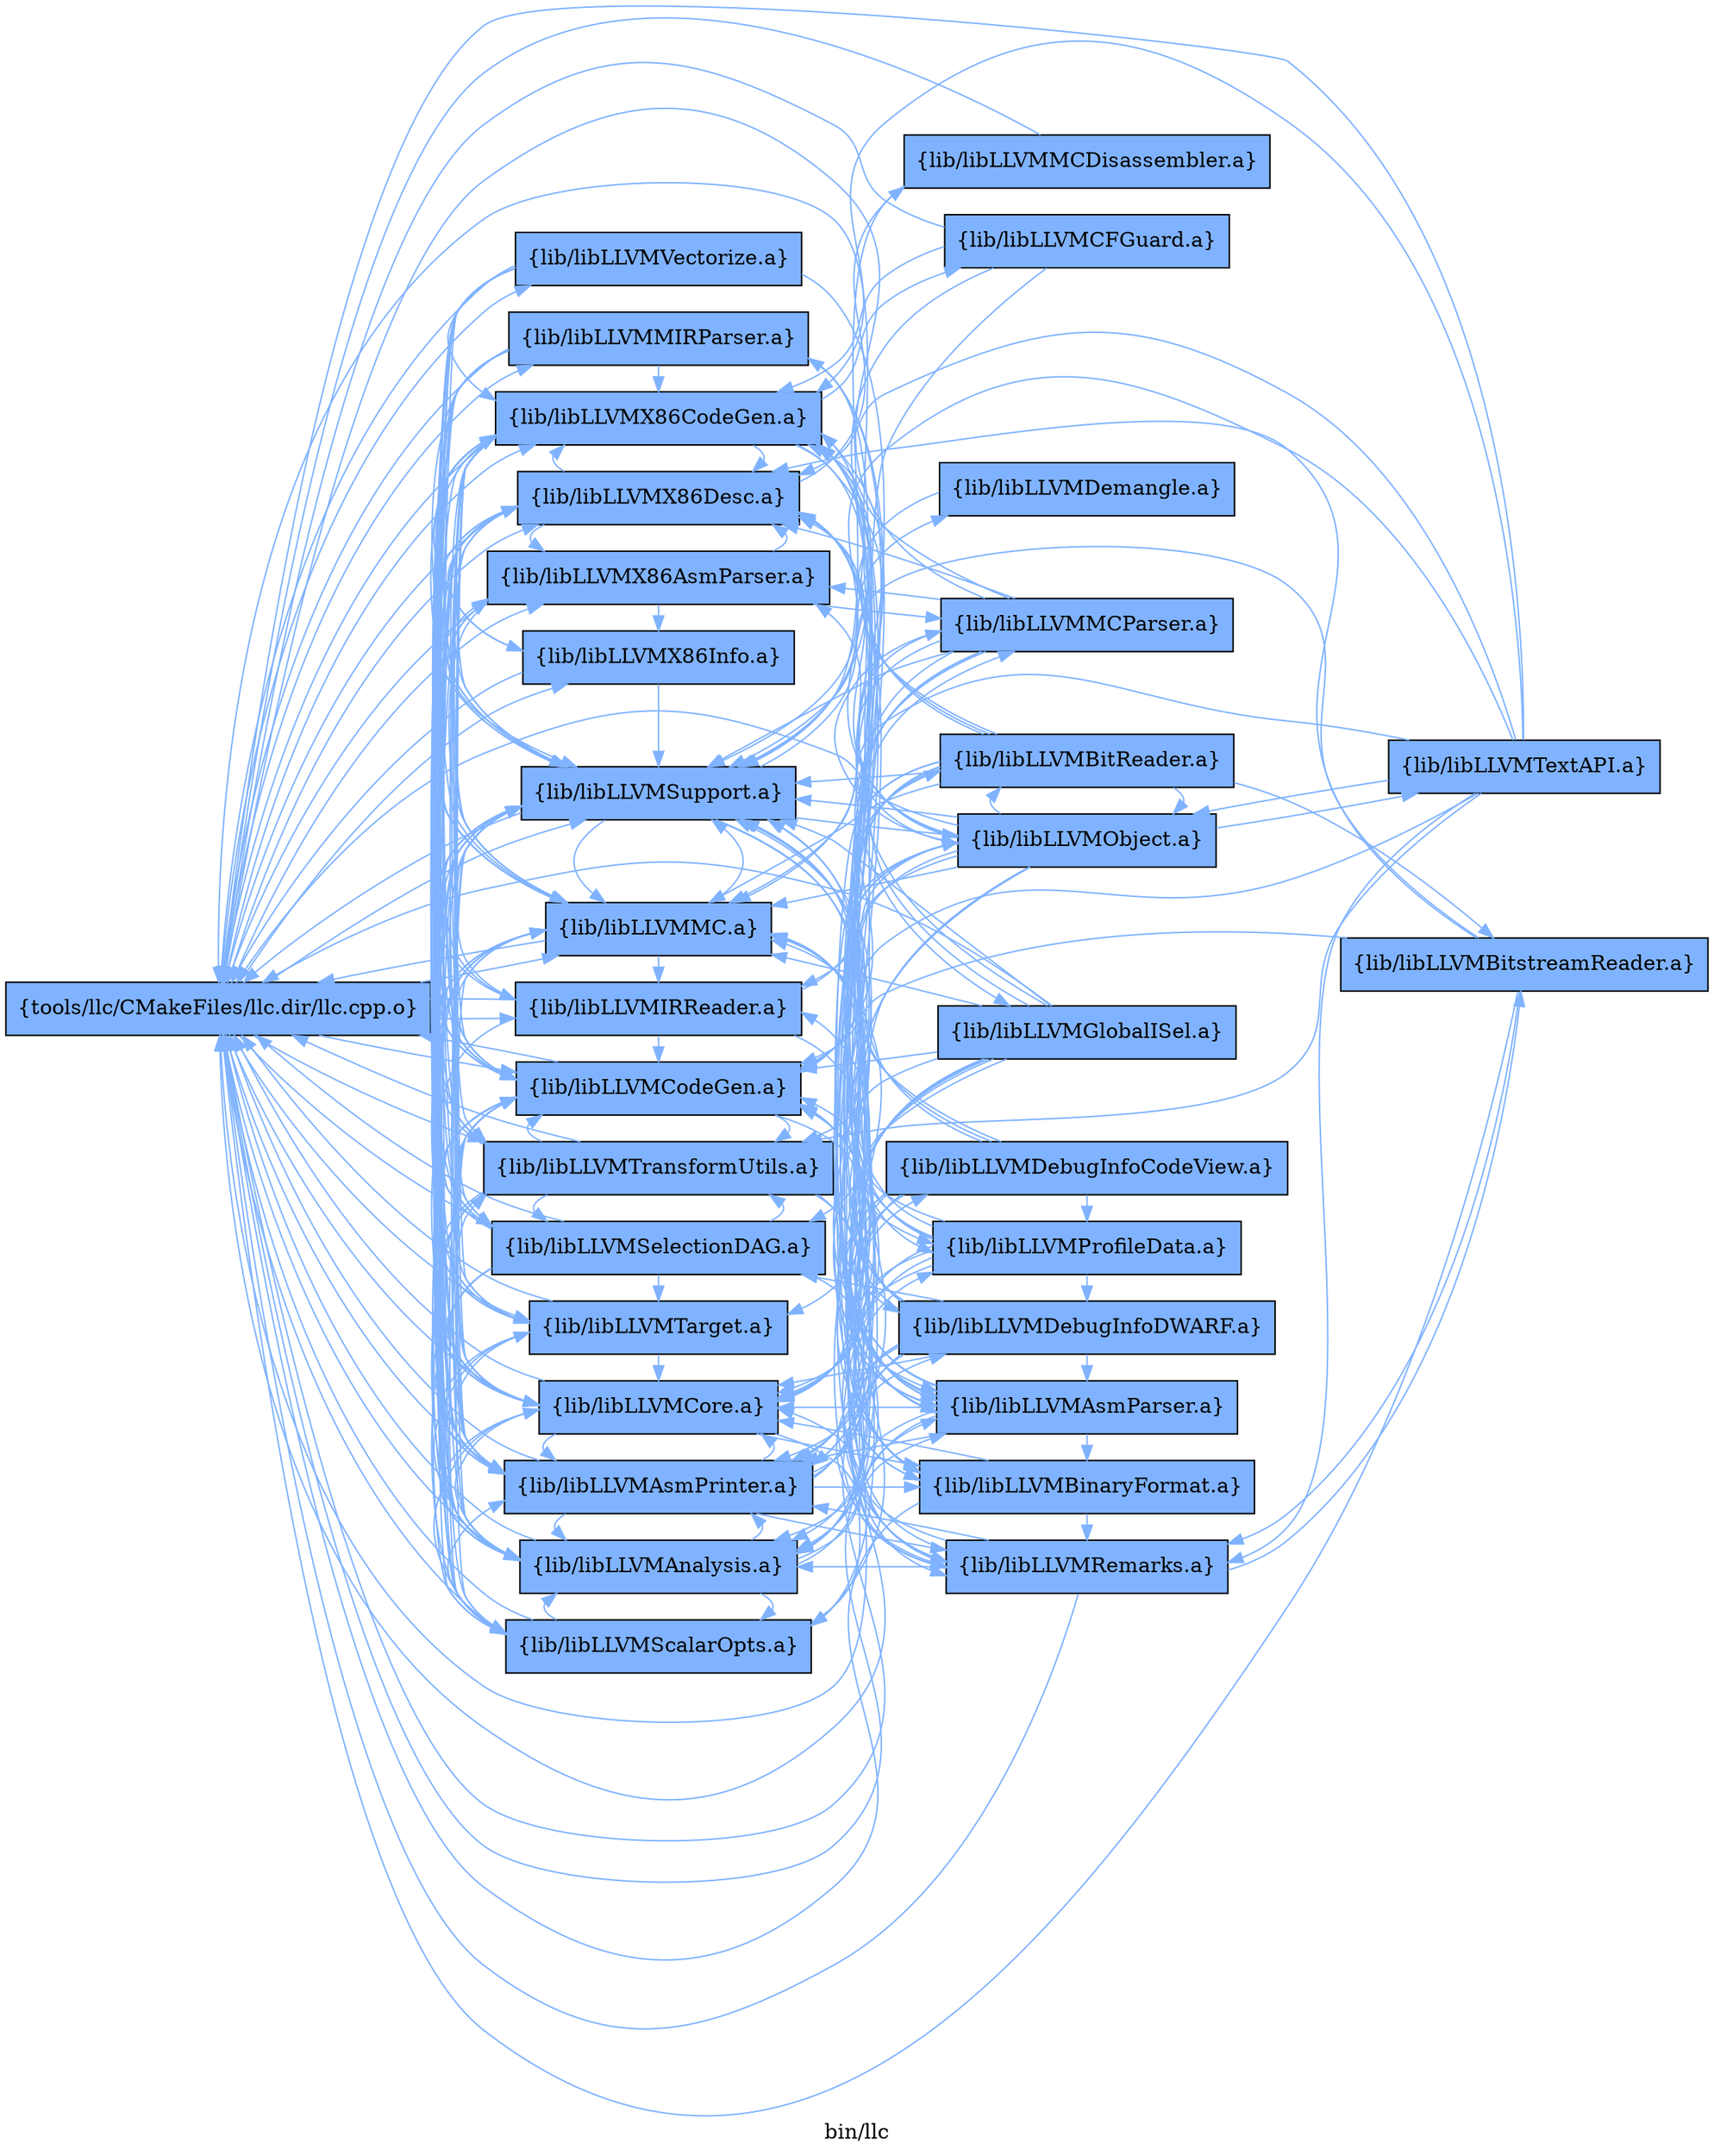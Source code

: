 digraph "bin/llc" {
	label="bin/llc";
	rankdir=LR;
	{ rank=same; Node0x562241631198;  }
	{ rank=same; Node0x562241651808; Node0x562241651d08; Node0x562241652208; Node0x562241652708; Node0x562241652c08; Node0x562241653dd8; Node0x562241653888; Node0x562241654288; Node0x562241654878; Node0x562241654c88; Node0x5622416551d8; Node0x56224164bdb8; Node0x56224164c308; Node0x56224163d4e8; Node0x56224163d9e8; Node0x56224163cae8; Node0x56224163cfe8;  }
	{ rank=same; Node0x562241630888; Node0x56224163e528; Node0x5622416401e8; Node0x562241631378; Node0x56224163ea28; Node0x562241652c58; Node0x562241653108; Node0x562241655688; Node0x56224163ef28; Node0x562241632688; Node0x562241632188; Node0x56224164fe18; Node0x562241630d88;  }

	Node0x562241631198 [shape=record,shape=box,group=1,style=filled,fillcolor="0.600000 0.5 1",label="{tools/llc/CMakeFiles/llc.dir/llc.cpp.o}"];
	Node0x562241631198 -> Node0x562241651808[color="0.600000 0.5 1"];
	Node0x562241631198 -> Node0x562241651d08[color="0.600000 0.5 1"];
	Node0x562241631198 -> Node0x562241652208[color="0.600000 0.5 1"];
	Node0x562241631198 -> Node0x562241652708[color="0.600000 0.5 1"];
	Node0x562241631198 -> Node0x562241652c08[color="0.600000 0.5 1"];
	Node0x562241631198 -> Node0x562241653dd8[color="0.600000 0.5 1"];
	Node0x562241631198 -> Node0x562241653888[color="0.600000 0.5 1"];
	Node0x562241631198 -> Node0x562241654288[color="0.600000 0.5 1"];
	Node0x562241631198 -> Node0x562241654878[color="0.600000 0.5 1"];
	Node0x562241631198 -> Node0x562241654c88[color="0.600000 0.5 1"];
	Node0x562241631198 -> Node0x5622416551d8[color="0.600000 0.5 1"];
	Node0x562241631198 -> Node0x56224164bdb8[color="0.600000 0.5 1"];
	Node0x562241631198 -> Node0x56224164c308[color="0.600000 0.5 1"];
	Node0x562241631198 -> Node0x56224163d4e8[color="0.600000 0.5 1"];
	Node0x562241631198 -> Node0x56224163d9e8[color="0.600000 0.5 1"];
	Node0x562241631198 -> Node0x56224163cae8[color="0.600000 0.5 1"];
	Node0x562241631198 -> Node0x56224163cfe8[color="0.600000 0.5 1"];
	Node0x562241651808 [shape=record,shape=box,group=1,style=filled,fillcolor="0.600000 0.5 1",label="{lib/libLLVMX86AsmParser.a}"];
	Node0x562241651808 -> Node0x562241631198[color="0.600000 0.5 1"];
	Node0x562241651808 -> Node0x562241652208[color="0.600000 0.5 1"];
	Node0x562241651808 -> Node0x562241652708[color="0.600000 0.5 1"];
	Node0x562241651808 -> Node0x562241654c88[color="0.600000 0.5 1"];
	Node0x562241651808 -> Node0x56224163d4e8[color="0.600000 0.5 1"];
	Node0x562241651808 -> Node0x562241630888[color="0.600000 0.5 1"];
	Node0x562241651d08 [shape=record,shape=box,group=1,style=filled,fillcolor="0.600000 0.5 1",label="{lib/libLLVMX86CodeGen.a}"];
	Node0x562241651d08 -> Node0x562241631198[color="0.600000 0.5 1"];
	Node0x562241651d08 -> Node0x562241652208[color="0.600000 0.5 1"];
	Node0x562241651d08 -> Node0x562241652708[color="0.600000 0.5 1"];
	Node0x562241651d08 -> Node0x562241653888[color="0.600000 0.5 1"];
	Node0x562241651d08 -> Node0x562241654288[color="0.600000 0.5 1"];
	Node0x562241651d08 -> Node0x562241653dd8[color="0.600000 0.5 1"];
	Node0x562241651d08 -> Node0x562241654c88[color="0.600000 0.5 1"];
	Node0x562241651d08 -> Node0x56224163d4e8[color="0.600000 0.5 1"];
	Node0x562241651d08 -> Node0x562241652c08[color="0.600000 0.5 1"];
	Node0x562241651d08 -> Node0x56224164c308[color="0.600000 0.5 1"];
	Node0x562241651d08 -> Node0x56224163d9e8[color="0.600000 0.5 1"];
	Node0x562241651d08 -> Node0x56224163e528[color="0.600000 0.5 1"];
	Node0x562241651d08 -> Node0x5622416401e8[color="0.600000 0.5 1"];
	Node0x562241651d08 -> Node0x562241631378[color="0.600000 0.5 1"];
	Node0x562241651d08 -> Node0x56224163cae8[color="0.600000 0.5 1"];
	Node0x562241652208 [shape=record,shape=box,group=1,style=filled,fillcolor="0.600000 0.5 1",label="{lib/libLLVMX86Desc.a}"];
	Node0x562241652208 -> Node0x562241631198[color="0.600000 0.5 1"];
	Node0x562241652208 -> Node0x562241654c88[color="0.600000 0.5 1"];
	Node0x562241652208 -> Node0x56224163d4e8[color="0.600000 0.5 1"];
	Node0x562241652208 -> Node0x562241651d08[color="0.600000 0.5 1"];
	Node0x562241652208 -> Node0x562241652708[color="0.600000 0.5 1"];
	Node0x562241652208 -> Node0x56224163ea28[color="0.600000 0.5 1"];
	Node0x562241652208 -> Node0x562241651808[color="0.600000 0.5 1"];
	Node0x562241652208 -> Node0x562241652c58[color="0.600000 0.5 1"];
	Node0x562241652708 [shape=record,shape=box,group=1,style=filled,fillcolor="0.600000 0.5 1",label="{lib/libLLVMX86Info.a}"];
	Node0x562241652708 -> Node0x562241631198[color="0.600000 0.5 1"];
	Node0x562241652708 -> Node0x56224163d4e8[color="0.600000 0.5 1"];
	Node0x562241652c08 [shape=record,shape=box,group=1,style=filled,fillcolor="0.600000 0.5 1",label="{lib/libLLVMAnalysis.a}"];
	Node0x562241652c08 -> Node0x562241631198[color="0.600000 0.5 1"];
	Node0x562241652c08 -> Node0x562241651d08[color="0.600000 0.5 1"];
	Node0x562241652c08 -> Node0x562241654288[color="0.600000 0.5 1"];
	Node0x562241652c08 -> Node0x56224163d4e8[color="0.600000 0.5 1"];
	Node0x562241652c08 -> Node0x562241652208[color="0.600000 0.5 1"];
	Node0x562241652c08 -> Node0x562241631378[color="0.600000 0.5 1"];
	Node0x562241652c08 -> Node0x562241653888[color="0.600000 0.5 1"];
	Node0x562241652c08 -> Node0x562241653dd8[color="0.600000 0.5 1"];
	Node0x562241652c08 -> Node0x56224164bdb8[color="0.600000 0.5 1"];
	Node0x562241652c08 -> Node0x562241653108[color="0.600000 0.5 1"];
	Node0x562241653dd8 [shape=record,shape=box,group=1,style=filled,fillcolor="0.600000 0.5 1",label="{lib/libLLVMCodeGen.a}"];
	Node0x562241653dd8 -> Node0x562241631198[color="0.600000 0.5 1"];
	Node0x562241653dd8 -> Node0x562241651d08[color="0.600000 0.5 1"];
	Node0x562241653dd8 -> Node0x562241652c08[color="0.600000 0.5 1"];
	Node0x562241653dd8 -> Node0x562241654288[color="0.600000 0.5 1"];
	Node0x562241653dd8 -> Node0x56224163d4e8[color="0.600000 0.5 1"];
	Node0x562241653dd8 -> Node0x562241654c88[color="0.600000 0.5 1"];
	Node0x562241653dd8 -> Node0x562241653888[color="0.600000 0.5 1"];
	Node0x562241653dd8 -> Node0x56224163cae8[color="0.600000 0.5 1"];
	Node0x562241653dd8 -> Node0x562241652208[color="0.600000 0.5 1"];
	Node0x562241653dd8 -> Node0x56224163d9e8[color="0.600000 0.5 1"];
	Node0x562241653dd8 -> Node0x562241631378[color="0.600000 0.5 1"];
	Node0x562241653dd8 -> Node0x56224164bdb8[color="0.600000 0.5 1"];
	Node0x562241653dd8 -> Node0x56224164c308[color="0.600000 0.5 1"];
	Node0x562241653888 [shape=record,shape=box,group=1,style=filled,fillcolor="0.600000 0.5 1",label="{lib/libLLVMAsmPrinter.a}"];
	Node0x562241653888 -> Node0x562241631198[color="0.600000 0.5 1"];
	Node0x562241653888 -> Node0x562241651d08[color="0.600000 0.5 1"];
	Node0x562241653888 -> Node0x562241652208[color="0.600000 0.5 1"];
	Node0x562241653888 -> Node0x562241652c08[color="0.600000 0.5 1"];
	Node0x562241653888 -> Node0x562241653dd8[color="0.600000 0.5 1"];
	Node0x562241653888 -> Node0x562241654288[color="0.600000 0.5 1"];
	Node0x562241653888 -> Node0x562241654c88[color="0.600000 0.5 1"];
	Node0x562241653888 -> Node0x562241655688[color="0.600000 0.5 1"];
	Node0x562241653888 -> Node0x56224163d4e8[color="0.600000 0.5 1"];
	Node0x562241653888 -> Node0x56224163d9e8[color="0.600000 0.5 1"];
	Node0x562241653888 -> Node0x562241652c58[color="0.600000 0.5 1"];
	Node0x562241653888 -> Node0x562241651808[color="0.600000 0.5 1"];
	Node0x562241653888 -> Node0x562241630888[color="0.600000 0.5 1"];
	Node0x562241653888 -> Node0x56224163ef28[color="0.600000 0.5 1"];
	Node0x562241653888 -> Node0x562241632688[color="0.600000 0.5 1"];
	Node0x562241654288 [shape=record,shape=box,group=1,style=filled,fillcolor="0.600000 0.5 1",label="{lib/libLLVMCore.a}"];
	Node0x562241654288 -> Node0x562241631198[color="0.600000 0.5 1"];
	Node0x562241654288 -> Node0x56224163d4e8[color="0.600000 0.5 1"];
	Node0x562241654288 -> Node0x562241651d08[color="0.600000 0.5 1"];
	Node0x562241654288 -> Node0x562241652208[color="0.600000 0.5 1"];
	Node0x562241654288 -> Node0x562241652c08[color="0.600000 0.5 1"];
	Node0x562241654288 -> Node0x562241653888[color="0.600000 0.5 1"];
	Node0x562241654288 -> Node0x562241653dd8[color="0.600000 0.5 1"];
	Node0x562241654288 -> Node0x562241652c58[color="0.600000 0.5 1"];
	Node0x562241654288 -> Node0x562241655688[color="0.600000 0.5 1"];
	Node0x562241654878 [shape=record,shape=box,group=1,style=filled,fillcolor="0.600000 0.5 1",label="{lib/libLLVMIRReader.a}"];
	Node0x562241654878 -> Node0x562241631198[color="0.600000 0.5 1"];
	Node0x562241654878 -> Node0x562241653dd8[color="0.600000 0.5 1"];
	Node0x562241654878 -> Node0x562241654288[color="0.600000 0.5 1"];
	Node0x562241654878 -> Node0x562241653108[color="0.600000 0.5 1"];
	Node0x562241654878 -> Node0x56224163d4e8[color="0.600000 0.5 1"];
	Node0x562241654878 -> Node0x562241632188[color="0.600000 0.5 1"];
	Node0x562241654c88 [shape=record,shape=box,group=1,style=filled,fillcolor="0.600000 0.5 1",label="{lib/libLLVMMC.a}"];
	Node0x562241654c88 -> Node0x562241631198[color="0.600000 0.5 1"];
	Node0x562241654c88 -> Node0x562241652208[color="0.600000 0.5 1"];
	Node0x562241654c88 -> Node0x56224163d4e8[color="0.600000 0.5 1"];
	Node0x562241654c88 -> Node0x562241653888[color="0.600000 0.5 1"];
	Node0x562241654c88 -> Node0x562241653dd8[color="0.600000 0.5 1"];
	Node0x562241654c88 -> Node0x562241652c08[color="0.600000 0.5 1"];
	Node0x562241654c88 -> Node0x562241651808[color="0.600000 0.5 1"];
	Node0x562241654c88 -> Node0x562241651d08[color="0.600000 0.5 1"];
	Node0x562241654c88 -> Node0x562241654878[color="0.600000 0.5 1"];
	Node0x562241654c88 -> Node0x562241652c58[color="0.600000 0.5 1"];
	Node0x5622416551d8 [shape=record,shape=box,group=1,style=filled,fillcolor="0.600000 0.5 1",label="{lib/libLLVMMIRParser.a}"];
	Node0x5622416551d8 -> Node0x562241631198[color="0.600000 0.5 1"];
	Node0x5622416551d8 -> Node0x562241651d08[color="0.600000 0.5 1"];
	Node0x5622416551d8 -> Node0x562241653888[color="0.600000 0.5 1"];
	Node0x5622416551d8 -> Node0x562241653dd8[color="0.600000 0.5 1"];
	Node0x5622416551d8 -> Node0x562241654288[color="0.600000 0.5 1"];
	Node0x5622416551d8 -> Node0x562241654878[color="0.600000 0.5 1"];
	Node0x5622416551d8 -> Node0x562241653108[color="0.600000 0.5 1"];
	Node0x5622416551d8 -> Node0x56224163d4e8[color="0.600000 0.5 1"];
	Node0x5622416551d8 -> Node0x562241654c88[color="0.600000 0.5 1"];
	Node0x5622416551d8 -> Node0x562241652c58[color="0.600000 0.5 1"];
	Node0x56224164bdb8 [shape=record,shape=box,group=1,style=filled,fillcolor="0.600000 0.5 1",label="{lib/libLLVMScalarOpts.a}"];
	Node0x56224164bdb8 -> Node0x562241631198[color="0.600000 0.5 1"];
	Node0x56224164bdb8 -> Node0x562241651d08[color="0.600000 0.5 1"];
	Node0x56224164bdb8 -> Node0x562241652c08[color="0.600000 0.5 1"];
	Node0x56224164bdb8 -> Node0x562241653dd8[color="0.600000 0.5 1"];
	Node0x56224164bdb8 -> Node0x562241654288[color="0.600000 0.5 1"];
	Node0x56224164bdb8 -> Node0x56224163d4e8[color="0.600000 0.5 1"];
	Node0x56224164bdb8 -> Node0x56224163cae8[color="0.600000 0.5 1"];
	Node0x56224164bdb8 -> Node0x562241653888[color="0.600000 0.5 1"];
	Node0x56224164bdb8 -> Node0x562241652208[color="0.600000 0.5 1"];
	Node0x56224164bdb8 -> Node0x562241653108[color="0.600000 0.5 1"];
	Node0x56224164c308 [shape=record,shape=box,group=1,style=filled,fillcolor="0.600000 0.5 1",label="{lib/libLLVMSelectionDAG.a}"];
	Node0x56224164c308 -> Node0x562241631198[color="0.600000 0.5 1"];
	Node0x56224164c308 -> Node0x562241651d08[color="0.600000 0.5 1"];
	Node0x56224164c308 -> Node0x562241652c08[color="0.600000 0.5 1"];
	Node0x56224164c308 -> Node0x562241653dd8[color="0.600000 0.5 1"];
	Node0x56224164c308 -> Node0x562241654288[color="0.600000 0.5 1"];
	Node0x56224164c308 -> Node0x56224164bdb8[color="0.600000 0.5 1"];
	Node0x56224164c308 -> Node0x56224163d4e8[color="0.600000 0.5 1"];
	Node0x56224164c308 -> Node0x562241654c88[color="0.600000 0.5 1"];
	Node0x56224164c308 -> Node0x562241653888[color="0.600000 0.5 1"];
	Node0x56224164c308 -> Node0x56224163d9e8[color="0.600000 0.5 1"];
	Node0x56224164c308 -> Node0x56224163cae8[color="0.600000 0.5 1"];
	Node0x56224164c308 -> Node0x562241652208[color="0.600000 0.5 1"];
	Node0x56224164c308 -> Node0x562241653108[color="0.600000 0.5 1"];
	Node0x56224163d4e8 [shape=record,shape=box,group=1,style=filled,fillcolor="0.600000 0.5 1",label="{lib/libLLVMSupport.a}"];
	Node0x56224163d4e8 -> Node0x562241631198[color="0.600000 0.5 1"];
	Node0x56224163d4e8 -> Node0x562241651d08[color="0.600000 0.5 1"];
	Node0x56224163d4e8 -> Node0x562241652c08[color="0.600000 0.5 1"];
	Node0x56224163d4e8 -> Node0x562241653888[color="0.600000 0.5 1"];
	Node0x56224163d4e8 -> Node0x562241653dd8[color="0.600000 0.5 1"];
	Node0x56224163d4e8 -> Node0x562241654c88[color="0.600000 0.5 1"];
	Node0x56224163d4e8 -> Node0x562241655688[color="0.600000 0.5 1"];
	Node0x56224163d4e8 -> Node0x562241654288[color="0.600000 0.5 1"];
	Node0x56224163d4e8 -> Node0x562241652208[color="0.600000 0.5 1"];
	Node0x56224163d4e8 -> Node0x562241653108[color="0.600000 0.5 1"];
	Node0x56224163d4e8 -> Node0x562241654878[color="0.600000 0.5 1"];
	Node0x56224163d4e8 -> Node0x56224164fe18[color="0.600000 0.5 1"];
	Node0x56224163d4e8 -> Node0x562241630d88[color="0.600000 0.5 1"];
	Node0x56224163d9e8 [shape=record,shape=box,group=1,style=filled,fillcolor="0.600000 0.5 1",label="{lib/libLLVMTarget.a}"];
	Node0x56224163d9e8 -> Node0x562241631198[color="0.600000 0.5 1"];
	Node0x56224163d9e8 -> Node0x562241651d08[color="0.600000 0.5 1"];
	Node0x56224163d9e8 -> Node0x562241653888[color="0.600000 0.5 1"];
	Node0x56224163d9e8 -> Node0x562241654288[color="0.600000 0.5 1"];
	Node0x56224163d9e8 -> Node0x562241654c88[color="0.600000 0.5 1"];
	Node0x56224163d9e8 -> Node0x56224163d4e8[color="0.600000 0.5 1"];
	Node0x56224163d9e8 -> Node0x562241652c08[color="0.600000 0.5 1"];
	Node0x56224163d9e8 -> Node0x562241653dd8[color="0.600000 0.5 1"];
	Node0x56224163cae8 [shape=record,shape=box,group=1,style=filled,fillcolor="0.600000 0.5 1",label="{lib/libLLVMTransformUtils.a}"];
	Node0x56224163cae8 -> Node0x562241631198[color="0.600000 0.5 1"];
	Node0x56224163cae8 -> Node0x562241651d08[color="0.600000 0.5 1"];
	Node0x56224163cae8 -> Node0x562241652c08[color="0.600000 0.5 1"];
	Node0x56224163cae8 -> Node0x562241654288[color="0.600000 0.5 1"];
	Node0x56224163cae8 -> Node0x562241653dd8[color="0.600000 0.5 1"];
	Node0x56224163cae8 -> Node0x56224164bdb8[color="0.600000 0.5 1"];
	Node0x56224163cae8 -> Node0x56224164c308[color="0.600000 0.5 1"];
	Node0x56224163cae8 -> Node0x56224163d4e8[color="0.600000 0.5 1"];
	Node0x56224163cae8 -> Node0x562241652208[color="0.600000 0.5 1"];
	Node0x56224163cae8 -> Node0x562241653888[color="0.600000 0.5 1"];
	Node0x56224163cae8 -> Node0x562241653108[color="0.600000 0.5 1"];
	Node0x56224163cae8 -> Node0x562241655688[color="0.600000 0.5 1"];
	Node0x56224163cfe8 [shape=record,shape=box,group=1,style=filled,fillcolor="0.600000 0.5 1",label="{lib/libLLVMVectorize.a}"];
	Node0x56224163cfe8 -> Node0x562241631198[color="0.600000 0.5 1"];
	Node0x56224163cfe8 -> Node0x56224163d4e8[color="0.600000 0.5 1"];
	Node0x56224163cfe8 -> Node0x562241651d08[color="0.600000 0.5 1"];
	Node0x56224163cfe8 -> Node0x562241652c08[color="0.600000 0.5 1"];
	Node0x56224163cfe8 -> Node0x562241653888[color="0.600000 0.5 1"];
	Node0x56224163cfe8 -> Node0x562241653dd8[color="0.600000 0.5 1"];
	Node0x56224163cfe8 -> Node0x562241654288[color="0.600000 0.5 1"];
	Node0x56224163cfe8 -> Node0x562241653108[color="0.600000 0.5 1"];
	Node0x56224163cfe8 -> Node0x56224164bdb8[color="0.600000 0.5 1"];
	Node0x56224163cfe8 -> Node0x56224163cae8[color="0.600000 0.5 1"];
	Node0x562241630888 [shape=record,shape=box,group=1,style=filled,fillcolor="0.600000 0.5 1",label="{lib/libLLVMMCParser.a}"];
	Node0x562241630888 -> Node0x562241631198[color="0.600000 0.5 1"];
	Node0x562241630888 -> Node0x562241651808[color="0.600000 0.5 1"];
	Node0x562241630888 -> Node0x562241651d08[color="0.600000 0.5 1"];
	Node0x562241630888 -> Node0x562241652208[color="0.600000 0.5 1"];
	Node0x562241630888 -> Node0x562241652c08[color="0.600000 0.5 1"];
	Node0x562241630888 -> Node0x562241653888[color="0.600000 0.5 1"];
	Node0x562241630888 -> Node0x562241654288[color="0.600000 0.5 1"];
	Node0x562241630888 -> Node0x562241653dd8[color="0.600000 0.5 1"];
	Node0x562241630888 -> Node0x562241654c88[color="0.600000 0.5 1"];
	Node0x562241630888 -> Node0x56224163d4e8[color="0.600000 0.5 1"];
	Node0x562241630888 -> Node0x562241630d88[color="0.600000 0.5 1"];
	Node0x56224163e528 [shape=record,shape=box,group=1,style=filled,fillcolor="0.600000 0.5 1",label="{lib/libLLVMGlobalISel.a}"];
	Node0x56224163e528 -> Node0x562241631198[color="0.600000 0.5 1"];
	Node0x56224163e528 -> Node0x562241651d08[color="0.600000 0.5 1"];
	Node0x56224163e528 -> Node0x562241654288[color="0.600000 0.5 1"];
	Node0x56224163e528 -> Node0x562241653dd8[color="0.600000 0.5 1"];
	Node0x56224163e528 -> Node0x56224163d4e8[color="0.600000 0.5 1"];
	Node0x56224163e528 -> Node0x562241652c08[color="0.600000 0.5 1"];
	Node0x56224163e528 -> Node0x562241653888[color="0.600000 0.5 1"];
	Node0x56224163e528 -> Node0x562241654c88[color="0.600000 0.5 1"];
	Node0x56224163e528 -> Node0x56224164bdb8[color="0.600000 0.5 1"];
	Node0x56224163e528 -> Node0x56224164c308[color="0.600000 0.5 1"];
	Node0x56224163e528 -> Node0x56224163d9e8[color="0.600000 0.5 1"];
	Node0x56224163e528 -> Node0x5622416551d8[color="0.600000 0.5 1"];
	Node0x56224163e528 -> Node0x56224163cae8[color="0.600000 0.5 1"];
	Node0x5622416401e8 [shape=record,shape=box,group=1,style=filled,fillcolor="0.600000 0.5 1",label="{lib/libLLVMCFGuard.a}"];
	Node0x5622416401e8 -> Node0x562241631198[color="0.600000 0.5 1"];
	Node0x5622416401e8 -> Node0x562241651d08[color="0.600000 0.5 1"];
	Node0x5622416401e8 -> Node0x562241654288[color="0.600000 0.5 1"];
	Node0x5622416401e8 -> Node0x56224163d4e8[color="0.600000 0.5 1"];
	Node0x562241631378 [shape=record,shape=box,group=1,style=filled,fillcolor="0.600000 0.5 1",label="{lib/libLLVMProfileData.a}"];
	Node0x562241631378 -> Node0x562241631198[color="0.600000 0.5 1"];
	Node0x562241631378 -> Node0x562241652c08[color="0.600000 0.5 1"];
	Node0x562241631378 -> Node0x562241654288[color="0.600000 0.5 1"];
	Node0x562241631378 -> Node0x562241653dd8[color="0.600000 0.5 1"];
	Node0x562241631378 -> Node0x562241654c88[color="0.600000 0.5 1"];
	Node0x562241631378 -> Node0x56224163d4e8[color="0.600000 0.5 1"];
	Node0x562241631378 -> Node0x562241652208[color="0.600000 0.5 1"];
	Node0x562241631378 -> Node0x562241653108[color="0.600000 0.5 1"];
	Node0x562241631378 -> Node0x562241651d08[color="0.600000 0.5 1"];
	Node0x562241631378 -> Node0x56224163ef28[color="0.600000 0.5 1"];
	Node0x56224163ea28 [shape=record,shape=box,group=1,style=filled,fillcolor="0.600000 0.5 1",label="{lib/libLLVMMCDisassembler.a}"];
	Node0x56224163ea28 -> Node0x562241631198[color="0.600000 0.5 1"];
	Node0x56224163ea28 -> Node0x56224163d4e8[color="0.600000 0.5 1"];
	Node0x562241652c58 [shape=record,shape=box,group=1,style=filled,fillcolor="0.600000 0.5 1",label="{lib/libLLVMBinaryFormat.a}"];
	Node0x562241652c58 -> Node0x562241631198[color="0.600000 0.5 1"];
	Node0x562241652c58 -> Node0x562241654288[color="0.600000 0.5 1"];
	Node0x562241652c58 -> Node0x56224163d4e8[color="0.600000 0.5 1"];
	Node0x562241652c58 -> Node0x562241655688[color="0.600000 0.5 1"];
	Node0x562241652c58 -> Node0x562241653dd8[color="0.600000 0.5 1"];
	Node0x562241655688 [shape=record,shape=box,group=1,style=filled,fillcolor="0.600000 0.5 1",label="{lib/libLLVMRemarks.a}"];
	Node0x562241655688 -> Node0x562241631198[color="0.600000 0.5 1"];
	Node0x562241655688 -> Node0x56224163d4e8[color="0.600000 0.5 1"];
	Node0x562241655688 -> Node0x562241652c08[color="0.600000 0.5 1"];
	Node0x562241655688 -> Node0x562241653dd8[color="0.600000 0.5 1"];
	Node0x562241655688 -> Node0x562241653888[color="0.600000 0.5 1"];
	Node0x562241655688 -> Node0x562241654288[color="0.600000 0.5 1"];
	Node0x562241655688 -> Node0x562241654c88[color="0.600000 0.5 1"];
	Node0x562241655688 -> Node0x562241652208[color="0.600000 0.5 1"];
	Node0x562241655688 -> Node0x5622416528e8[color="0.600000 0.5 1"];
	Node0x56224163ef28 [shape=record,shape=box,group=1,style=filled,fillcolor="0.600000 0.5 1",label="{lib/libLLVMDebugInfoDWARF.a}"];
	Node0x56224163ef28 -> Node0x562241631198[color="0.600000 0.5 1"];
	Node0x56224163ef28 -> Node0x562241652208[color="0.600000 0.5 1"];
	Node0x56224163ef28 -> Node0x562241653888[color="0.600000 0.5 1"];
	Node0x56224163ef28 -> Node0x562241653dd8[color="0.600000 0.5 1"];
	Node0x56224163ef28 -> Node0x562241654c88[color="0.600000 0.5 1"];
	Node0x56224163ef28 -> Node0x56224163d4e8[color="0.600000 0.5 1"];
	Node0x56224163ef28 -> Node0x562241652c58[color="0.600000 0.5 1"];
	Node0x56224163ef28 -> Node0x562241652c08[color="0.600000 0.5 1"];
	Node0x56224163ef28 -> Node0x562241654288[color="0.600000 0.5 1"];
	Node0x56224163ef28 -> Node0x562241655688[color="0.600000 0.5 1"];
	Node0x56224163ef28 -> Node0x562241630d88[color="0.600000 0.5 1"];
	Node0x56224163ef28 -> Node0x56224164c308[color="0.600000 0.5 1"];
	Node0x56224163ef28 -> Node0x562241651d08[color="0.600000 0.5 1"];
	Node0x56224163ef28 -> Node0x562241653108[color="0.600000 0.5 1"];
	Node0x562241632688 [shape=record,shape=box,group=1,style=filled,fillcolor="0.600000 0.5 1",label="{lib/libLLVMDebugInfoCodeView.a}"];
	Node0x562241632688 -> Node0x562241631198[color="0.600000 0.5 1"];
	Node0x562241632688 -> Node0x562241652c08[color="0.600000 0.5 1"];
	Node0x562241632688 -> Node0x562241654288[color="0.600000 0.5 1"];
	Node0x562241632688 -> Node0x56224163d4e8[color="0.600000 0.5 1"];
	Node0x562241632688 -> Node0x562241653888[color="0.600000 0.5 1"];
	Node0x562241632688 -> Node0x562241655688[color="0.600000 0.5 1"];
	Node0x562241632688 -> Node0x562241654c88[color="0.600000 0.5 1"];
	Node0x562241632688 -> Node0x562241651d08[color="0.600000 0.5 1"];
	Node0x562241632688 -> Node0x562241653108[color="0.600000 0.5 1"];
	Node0x562241632688 -> Node0x562241631378[color="0.600000 0.5 1"];
	Node0x562241653108 [shape=record,shape=box,group=1,style=filled,fillcolor="0.600000 0.5 1",label="{lib/libLLVMAsmParser.a}"];
	Node0x562241653108 -> Node0x562241631198[color="0.600000 0.5 1"];
	Node0x562241653108 -> Node0x562241651d08[color="0.600000 0.5 1"];
	Node0x562241653108 -> Node0x562241653888[color="0.600000 0.5 1"];
	Node0x562241653108 -> Node0x562241653dd8[color="0.600000 0.5 1"];
	Node0x562241653108 -> Node0x562241654288[color="0.600000 0.5 1"];
	Node0x562241653108 -> Node0x562241654878[color="0.600000 0.5 1"];
	Node0x562241653108 -> Node0x56224163d4e8[color="0.600000 0.5 1"];
	Node0x562241653108 -> Node0x562241652c08[color="0.600000 0.5 1"];
	Node0x562241653108 -> Node0x562241652c58[color="0.600000 0.5 1"];
	Node0x562241632188 [shape=record,shape=box,group=1,style=filled,fillcolor="0.600000 0.5 1",label="{lib/libLLVMBitReader.a}"];
	Node0x562241632188 -> Node0x562241631198[color="0.600000 0.5 1"];
	Node0x562241632188 -> Node0x562241651d08[color="0.600000 0.5 1"];
	Node0x562241632188 -> Node0x562241652208[color="0.600000 0.5 1"];
	Node0x562241632188 -> Node0x562241652c08[color="0.600000 0.5 1"];
	Node0x562241632188 -> Node0x562241653dd8[color="0.600000 0.5 1"];
	Node0x562241632188 -> Node0x562241654288[color="0.600000 0.5 1"];
	Node0x562241632188 -> Node0x562241653108[color="0.600000 0.5 1"];
	Node0x562241632188 -> Node0x562241655688[color="0.600000 0.5 1"];
	Node0x562241632188 -> Node0x56224164bdb8[color="0.600000 0.5 1"];
	Node0x562241632188 -> Node0x56224163d4e8[color="0.600000 0.5 1"];
	Node0x562241632188 -> Node0x562241630d88[color="0.600000 0.5 1"];
	Node0x562241632188 -> Node0x5622416528e8[color="0.600000 0.5 1"];
	Node0x562241632188 -> Node0x562241654c88[color="0.600000 0.5 1"];
	Node0x5622416528e8 [shape=record,shape=box,group=1,style=filled,fillcolor="0.600000 0.5 1",label="{lib/libLLVMBitstreamReader.a}"];
	Node0x5622416528e8 -> Node0x562241631198[color="0.600000 0.5 1"];
	Node0x5622416528e8 -> Node0x562241652208[color="0.600000 0.5 1"];
	Node0x5622416528e8 -> Node0x562241653dd8[color="0.600000 0.5 1"];
	Node0x5622416528e8 -> Node0x562241655688[color="0.600000 0.5 1"];
	Node0x5622416528e8 -> Node0x56224163d4e8[color="0.600000 0.5 1"];
	Node0x562241630d88 [shape=record,shape=box,group=1,style=filled,fillcolor="0.600000 0.5 1",label="{lib/libLLVMObject.a}"];
	Node0x562241630d88 -> Node0x562241631198[color="0.600000 0.5 1"];
	Node0x562241630d88 -> Node0x562241653dd8[color="0.600000 0.5 1"];
	Node0x562241630d88 -> Node0x56224163d4e8[color="0.600000 0.5 1"];
	Node0x562241630d88 -> Node0x562241652c58[color="0.600000 0.5 1"];
	Node0x562241630d88 -> Node0x562241654c88[color="0.600000 0.5 1"];
	Node0x562241630d88 -> Node0x562241655688[color="0.600000 0.5 1"];
	Node0x562241630d88 -> Node0x562241654288[color="0.600000 0.5 1"];
	Node0x562241630d88 -> Node0x562241652208[color="0.600000 0.5 1"];
	Node0x562241630d88 -> Node0x562241653888[color="0.600000 0.5 1"];
	Node0x562241630d88 -> Node0x56224163ef28[color="0.600000 0.5 1"];
	Node0x562241630d88 -> Node0x562241654878[color="0.600000 0.5 1"];
	Node0x562241630d88 -> Node0x562241632188[color="0.600000 0.5 1"];
	Node0x562241630d88 -> Node0x562241651d08[color="0.600000 0.5 1"];
	Node0x562241630d88 -> Node0x562241651808[color="0.600000 0.5 1"];
	Node0x562241630d88 -> Node0x562241630888[color="0.600000 0.5 1"];
	Node0x562241630d88 -> Node0x562241652c08[color="0.600000 0.5 1"];
	Node0x562241630d88 -> Node0x562241653108[color="0.600000 0.5 1"];
	Node0x562241630d88 -> Node0x562241631c88[color="0.600000 0.5 1"];
	Node0x56224164fe18 [shape=record,shape=box,group=1,style=filled,fillcolor="0.600000 0.5 1",label="{lib/libLLVMDemangle.a}"];
	Node0x56224164fe18 -> Node0x56224163d4e8[color="0.600000 0.5 1"];
	Node0x562241631c88 [shape=record,shape=box,group=1,style=filled,fillcolor="0.600000 0.5 1",label="{lib/libLLVMTextAPI.a}"];
	Node0x562241631c88 -> Node0x562241631198[color="0.600000 0.5 1"];
	Node0x562241631c88 -> Node0x56224163d4e8[color="0.600000 0.5 1"];
	Node0x562241631c88 -> Node0x562241652208[color="0.600000 0.5 1"];
	Node0x562241631c88 -> Node0x562241653dd8[color="0.600000 0.5 1"];
	Node0x562241631c88 -> Node0x562241654c88[color="0.600000 0.5 1"];
	Node0x562241631c88 -> Node0x562241630d88[color="0.600000 0.5 1"];
	Node0x562241631c88 -> Node0x562241651d08[color="0.600000 0.5 1"];
	Node0x562241631c88 -> Node0x562241655688[color="0.600000 0.5 1"];
	Node0x562241631c88 -> Node0x56224163cae8[color="0.600000 0.5 1"];
}
